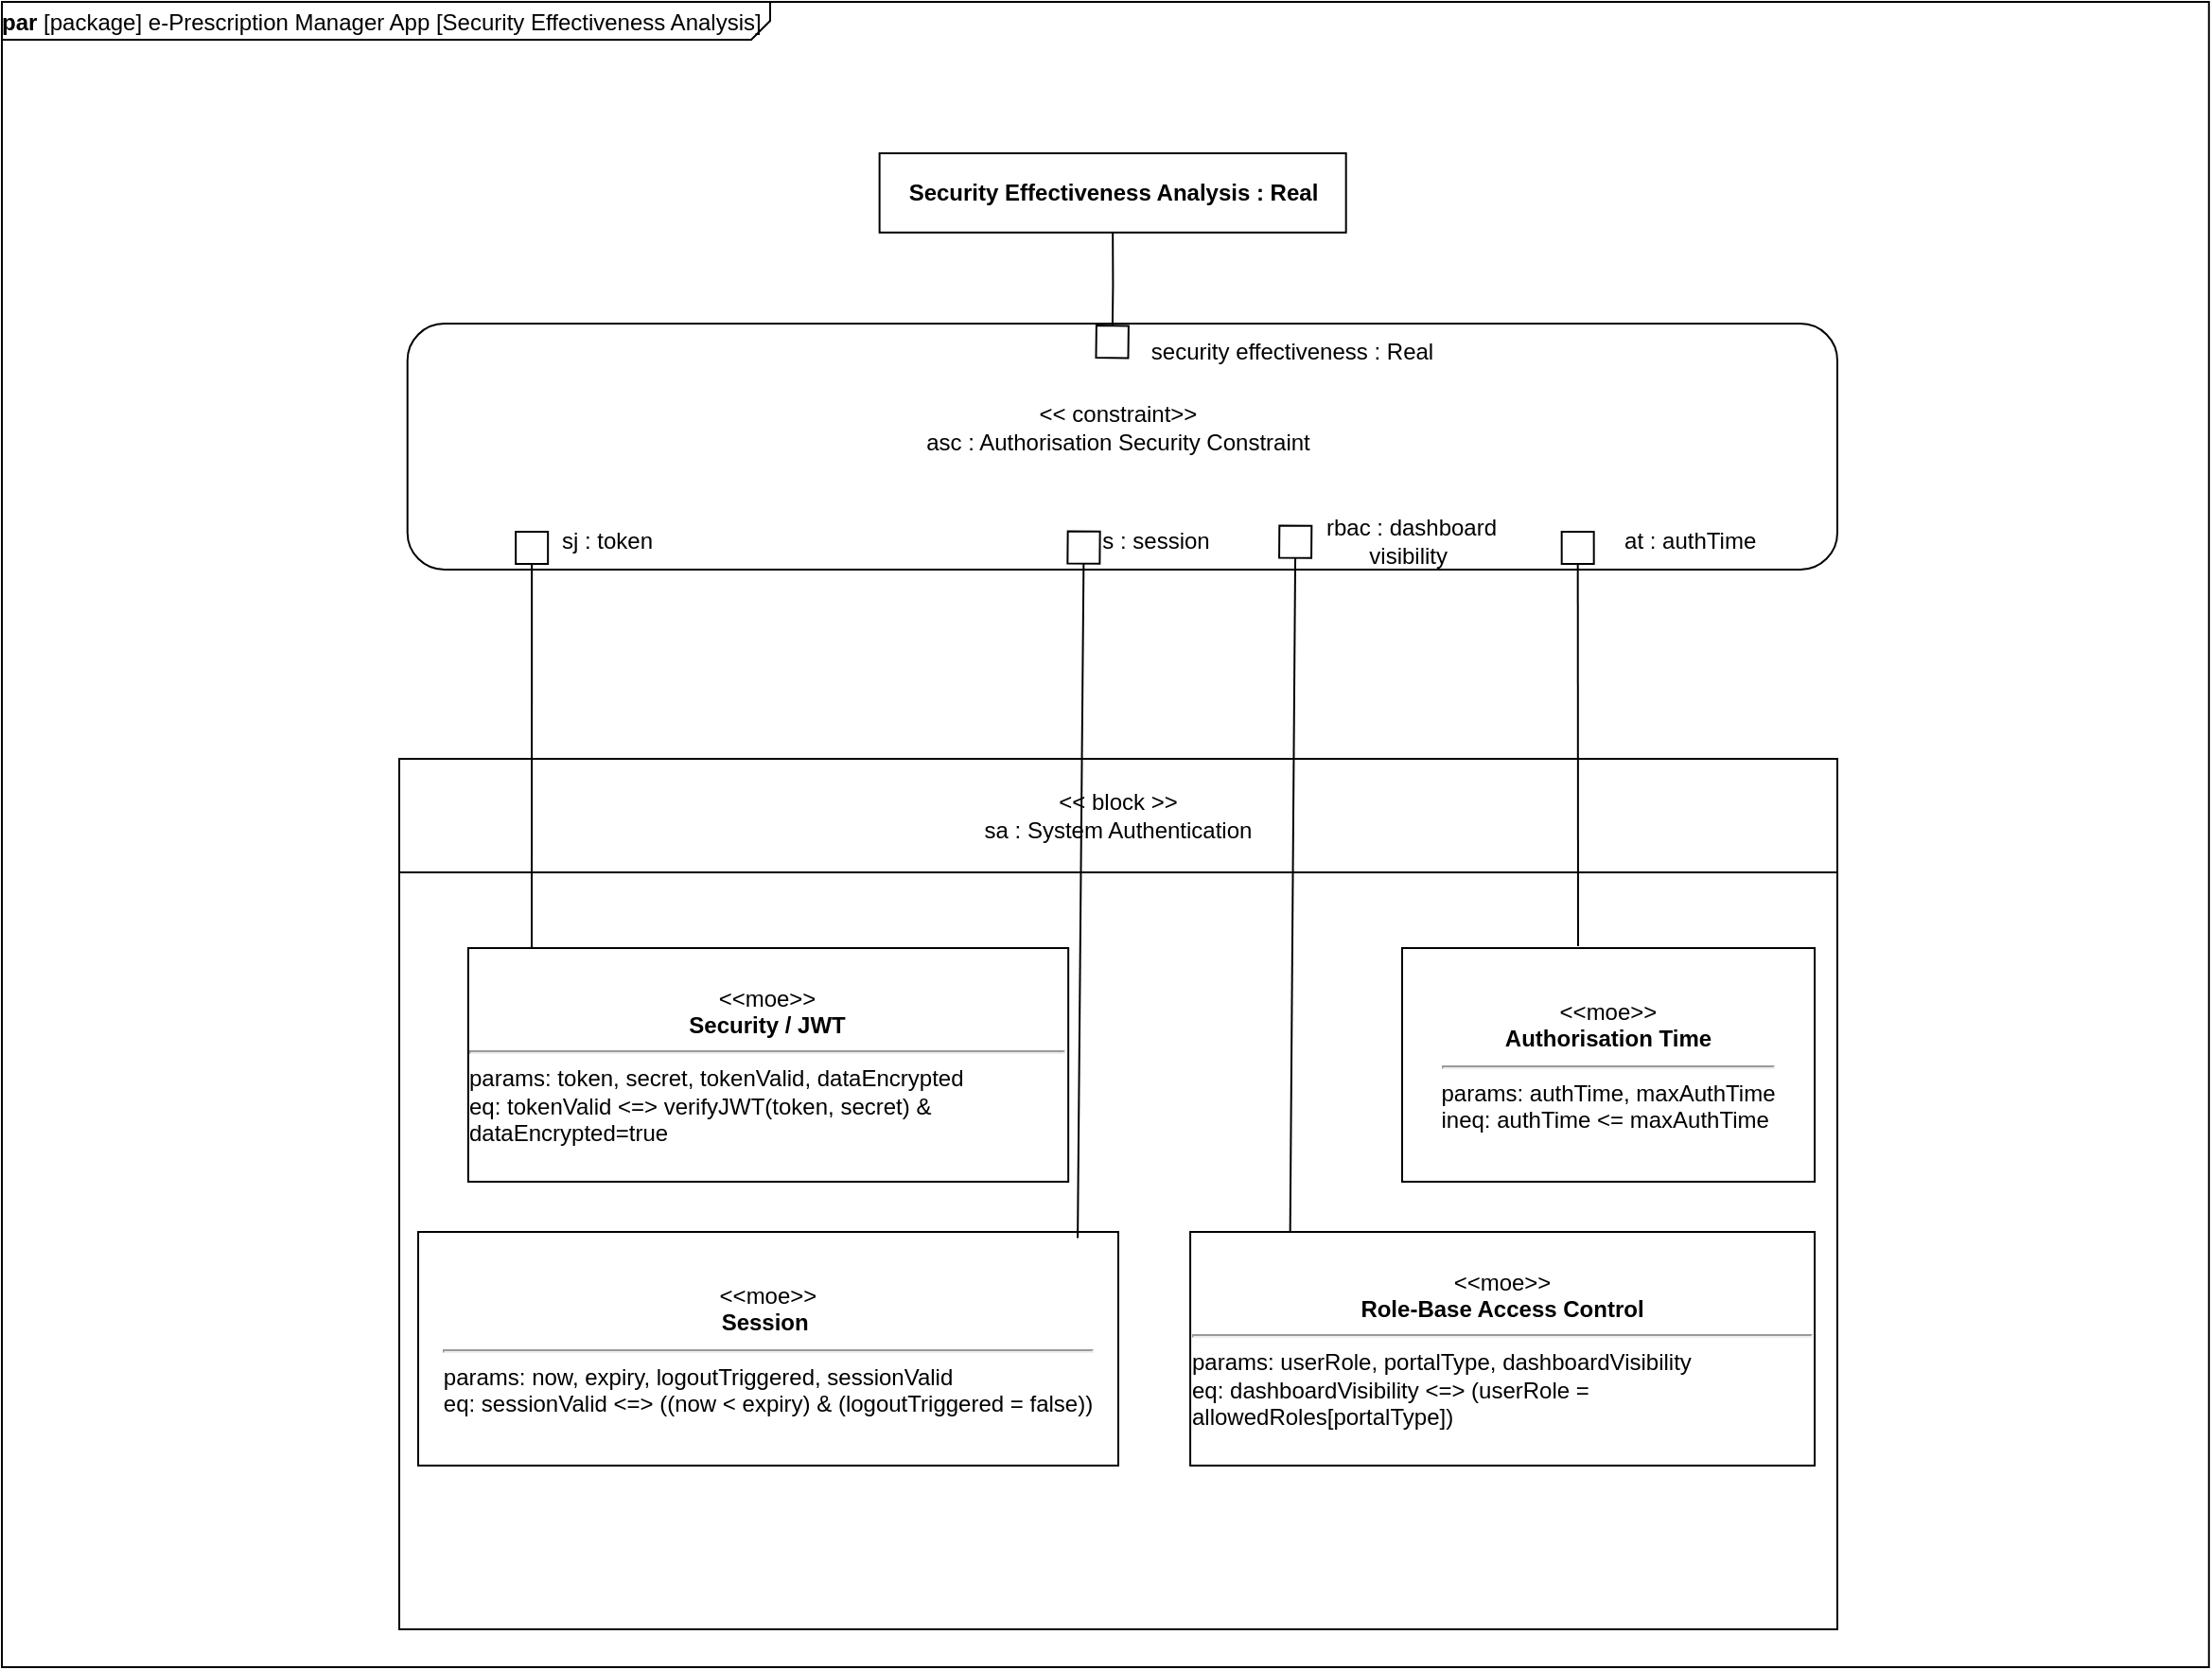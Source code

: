 <mxfile version="28.1.0">
  <diagram id="param-1" name="Parametric-1">
    <mxGraphModel dx="2175.8" dy="1717.2" grid="1" gridSize="10" guides="1" tooltips="1" connect="1" arrows="1" fold="1" page="1" pageScale="1.2" pageWidth="1169" pageHeight="826" background="none" math="0" shadow="0">
      <root>
        <mxCell id="0" />
        <mxCell id="1" parent="0" />
        <mxCell id="i-yy3UhEkGis_GrO_LbG-40" value="" style="rounded=0;whiteSpace=wrap;html=1;" vertex="1" parent="1">
          <mxGeometry x="-510" y="-550" width="760" height="460" as="geometry" />
        </mxCell>
        <mxCell id="pkg" value="&lt;p style=&quot;margin:0px;margin-top:4px;text-align:left&quot;&gt;&lt;b&gt;par&lt;/b&gt;&amp;nbsp;[package] e-Prescription Manager App [Security Effectiveness Analysis]&lt;/p&gt;" style="shape=mxgraph.sysml.package;html=1;overflow=fill;whiteSpace=wrap;fillColor=none;gradientColor=none;fontSize=12;align=left;labelX=406.58;movable=1;resizable=1;rotatable=1;deletable=1;editable=1;locked=0;connectable=1;" parent="1" vertex="1">
          <mxGeometry x="-720" y="-950" width="1166.38" height="880" as="geometry" />
        </mxCell>
        <mxCell id="i-yy3UhEkGis_GrO_LbG-29" value="&lt;p style=&quot;margin:0;text-align:center&quot;&gt;&lt;b&gt;Security Effectiveness Analysis : Real&lt;/b&gt;&lt;/p&gt;" style="shape=rect;html=1;whiteSpace=wrap;rounded=0;" vertex="1" parent="pkg">
          <mxGeometry x="463.82" y="80" width="246.52" height="41.87" as="geometry" />
        </mxCell>
        <mxCell id="def_sec" value="&lt;p style=&quot;margin:0;text-align:center&quot;&gt;&amp;lt;&amp;lt;moe&amp;gt;&amp;gt;&lt;br&gt;&lt;b&gt;Security / JWT&lt;/b&gt;&lt;/p&gt;&lt;hr&gt;&lt;p style=&quot;margin:0;text-align:left;font-size:12px&quot;&gt;params: token, secret, tokenValid, dataEncrypted&lt;br&gt;eq: tokenValid &amp;lt;=&amp;gt; verifyJWT(token, secret) &amp;amp; dataEncrypted=true&lt;/p&gt;" style="shape=rect;html=1;whiteSpace=wrap;rounded=0;" parent="pkg" vertex="1">
          <mxGeometry x="246.434" y="500.006" width="317.143" height="123.461" as="geometry" />
        </mxCell>
        <mxCell id="def_session" value="&lt;p style=&quot;margin:0;text-align:center&quot;&gt;&amp;lt;&amp;lt;moe&amp;gt;&amp;gt;&lt;br&gt;&lt;b&gt;Session&amp;nbsp;&lt;/b&gt;&lt;/p&gt;&lt;hr&gt;&lt;p style=&quot;margin:0;text-align:left;font-size:12px&quot;&gt;params: now, expiry, logoutTriggered, sessionValid&lt;br&gt;eq: sessionValid &amp;lt;=&amp;gt; ((now &amp;lt; expiry) &amp;amp; (logoutTriggered = false))&lt;/p&gt;" style="shape=rect;html=1;whiteSpace=wrap;rounded=0;" parent="pkg" vertex="1">
          <mxGeometry x="220" y="650" width="370" height="123.46" as="geometry" />
        </mxCell>
        <mxCell id="def_rbac" value="&lt;p style=&quot;margin:0;text-align:center&quot;&gt;&amp;lt;&amp;lt;moe&amp;gt;&amp;gt;&lt;br&gt;&lt;b&gt;Role-Base Access Control&lt;/b&gt;&lt;/p&gt;&lt;hr&gt;&lt;p style=&quot;margin:0;text-align:left;font-size:12px&quot;&gt;params: userRole, portalType, dashboardVisibility&lt;br&gt;eq: dashboardVisibility &amp;lt;=&amp;gt; (userRole = allowedRoles[portalType])&lt;/p&gt;" style="shape=rect;html=1;whiteSpace=wrap;rounded=0;" parent="pkg" vertex="1">
          <mxGeometry x="628.03" y="650" width="330" height="123.46" as="geometry" />
        </mxCell>
        <mxCell id="def_auth" value="&lt;p style=&quot;margin:0;text-align:center&quot;&gt;&amp;lt;&amp;lt;moe&amp;gt;&amp;gt;&lt;br&gt;&lt;b&gt;Authorisation Time&lt;/b&gt;&lt;/p&gt;&lt;hr&gt;&lt;p style=&quot;margin:0;text-align:left;font-size:12px&quot;&gt;params: authTime, maxAuthTime&lt;br&gt;ineq: authTime &amp;lt;= maxAuthTime&lt;/p&gt;" style="shape=rect;html=1;whiteSpace=wrap;rounded=0;" parent="pkg" vertex="1">
          <mxGeometry x="739.995" y="500.005" width="218.036" height="123.461" as="geometry" />
        </mxCell>
        <mxCell id="i-yy3UhEkGis_GrO_LbG-30" value="" style="rounded=1;whiteSpace=wrap;html=1;" vertex="1" parent="pkg">
          <mxGeometry x="214.34" y="170" width="755.66" height="130" as="geometry" />
        </mxCell>
        <mxCell id="i-yy3UhEkGis_GrO_LbG-31" style="edgeStyle=orthogonalEdgeStyle;rounded=0;orthogonalLoop=1;jettySize=auto;html=1;endArrow=none;endFill=0;startArrow=box;startFill=0;startSize=15;entryX=0.5;entryY=1;entryDx=0;entryDy=0;" edge="1" parent="pkg" target="i-yy3UhEkGis_GrO_LbG-29">
          <mxGeometry relative="1" as="geometry">
            <mxPoint x="586.738" y="188.13" as="sourcePoint" />
            <mxPoint x="586.738" y="140.0" as="targetPoint" />
          </mxGeometry>
        </mxCell>
        <mxCell id="i-yy3UhEkGis_GrO_LbG-32" value="security effectiveness : Real" style="text;html=1;align=center;verticalAlign=middle;whiteSpace=wrap;rounded=0;" vertex="1" parent="pkg">
          <mxGeometry x="590" y="170" width="184.49" height="30" as="geometry" />
        </mxCell>
        <mxCell id="i-yy3UhEkGis_GrO_LbG-43" value="&amp;lt;&amp;lt; block &amp;gt;&amp;gt;&lt;div&gt;sa : System Authentication&lt;/div&gt;" style="rounded=0;whiteSpace=wrap;html=1;" vertex="1" parent="pkg">
          <mxGeometry x="210" y="400" width="760" height="60" as="geometry" />
        </mxCell>
        <mxCell id="i-yy3UhEkGis_GrO_LbG-33" value="&amp;lt;&amp;lt; constraint&amp;gt;&amp;gt;&lt;div&gt;asc : Authorisation Security Constraint&lt;/div&gt;" style="text;html=1;align=center;verticalAlign=middle;whiteSpace=wrap;rounded=0;" vertex="1" parent="pkg">
          <mxGeometry x="460" y="210" width="260" height="30" as="geometry" />
        </mxCell>
        <mxCell id="i-yy3UhEkGis_GrO_LbG-46" value="" style="endArrow=box;html=1;rounded=0;entryX=0.087;entryY=0.615;entryDx=0;entryDy=0;entryPerimeter=0;endFill=0;endSize=15;" edge="1" parent="pkg">
          <mxGeometry width="50" height="50" relative="1" as="geometry">
            <mxPoint x="280" y="500" as="sourcePoint" />
            <mxPoint x="280.082" y="280.0" as="targetPoint" />
          </mxGeometry>
        </mxCell>
        <mxCell id="i-yy3UhEkGis_GrO_LbG-47" value="sj : token" style="text;html=1;align=center;verticalAlign=middle;whiteSpace=wrap;rounded=0;" vertex="1" parent="pkg">
          <mxGeometry x="290" y="270" width="60" height="30" as="geometry" />
        </mxCell>
        <mxCell id="i-yy3UhEkGis_GrO_LbG-48" value="" style="endArrow=box;html=1;rounded=0;endFill=0;endSize=15;exitX=0.942;exitY=0.026;exitDx=0;exitDy=0;exitPerimeter=0;" edge="1" parent="pkg" source="def_session">
          <mxGeometry width="50" height="50" relative="1" as="geometry">
            <mxPoint x="570" y="629.8" as="sourcePoint" />
            <mxPoint x="571.83" y="279.8" as="targetPoint" />
          </mxGeometry>
        </mxCell>
        <mxCell id="i-yy3UhEkGis_GrO_LbG-49" value="s : session" style="text;html=1;align=center;verticalAlign=middle;whiteSpace=wrap;rounded=0;" vertex="1" parent="pkg">
          <mxGeometry x="580" y="270" width="60" height="30" as="geometry" />
        </mxCell>
        <mxCell id="i-yy3UhEkGis_GrO_LbG-50" value="" style="endArrow=box;html=1;rounded=0;endFill=0;endSize=15;exitX=0.942;exitY=0.026;exitDx=0;exitDy=0;exitPerimeter=0;" edge="1" parent="pkg">
          <mxGeometry width="50" height="50" relative="1" as="geometry">
            <mxPoint x="680.83" y="650" as="sourcePoint" />
            <mxPoint x="683.66" y="276.8" as="targetPoint" />
          </mxGeometry>
        </mxCell>
        <mxCell id="i-yy3UhEkGis_GrO_LbG-51" value="rbac : dashboard visibility&amp;nbsp;" style="text;html=1;align=center;verticalAlign=middle;whiteSpace=wrap;rounded=0;" vertex="1" parent="pkg">
          <mxGeometry x="680" y="270" width="130" height="30" as="geometry" />
        </mxCell>
        <mxCell id="i-yy3UhEkGis_GrO_LbG-52" value="" style="endArrow=box;html=1;rounded=0;endFill=0;endSize=15;" edge="1" parent="pkg">
          <mxGeometry width="50" height="50" relative="1" as="geometry">
            <mxPoint x="833" y="499" as="sourcePoint" />
            <mxPoint x="832.83" y="280" as="targetPoint" />
          </mxGeometry>
        </mxCell>
        <mxCell id="i-yy3UhEkGis_GrO_LbG-53" value="at : authTime&amp;nbsp;" style="text;html=1;align=center;verticalAlign=middle;whiteSpace=wrap;rounded=0;" vertex="1" parent="pkg">
          <mxGeometry x="850" y="270" width="88.03" height="30" as="geometry" />
        </mxCell>
      </root>
    </mxGraphModel>
  </diagram>
</mxfile>
